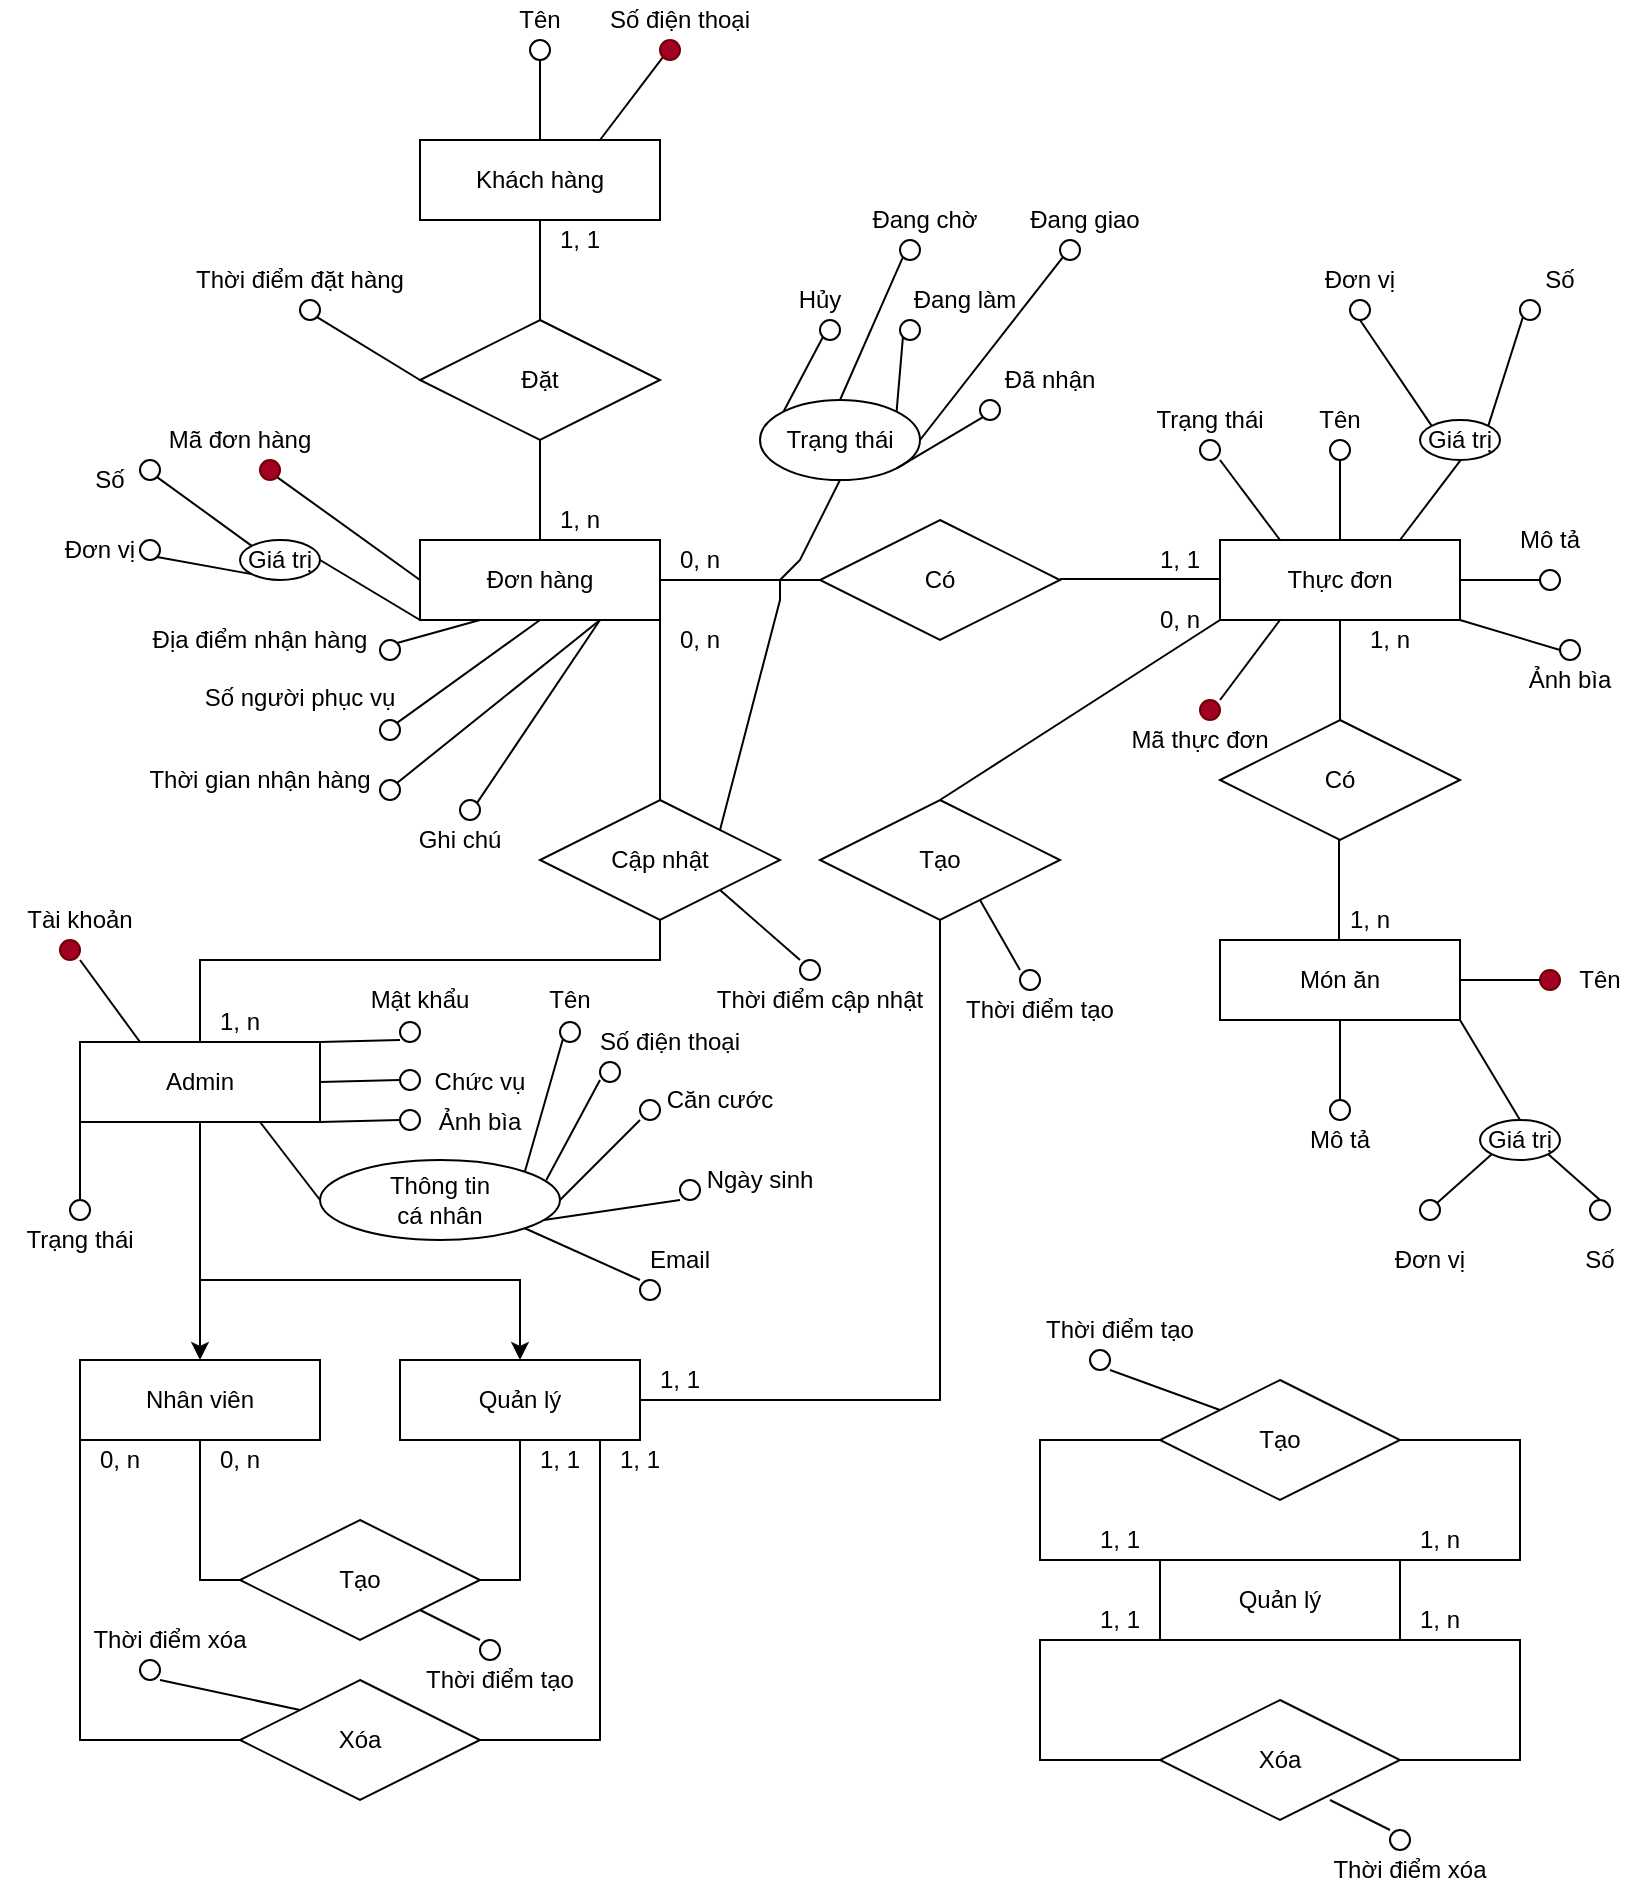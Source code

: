 <mxfile version="14.4.3" type="device"><diagram id="JTjVjz0iE8lgTS8PA6jD" name="Page-1"><mxGraphModel dx="1038" dy="607" grid="1" gridSize="10" guides="1" tooltips="1" connect="1" arrows="1" fold="1" page="1" pageScale="1" pageWidth="850" pageHeight="1100" math="0" shadow="0"><root><mxCell id="0"/><mxCell id="1" parent="0"/><mxCell id="mynKbGtJ4KIXi5VOKFlP-22" value="Khách hàng" style="whiteSpace=wrap;html=1;align=center;" parent="1" vertex="1"><mxGeometry x="210" y="110" width="120" height="40" as="geometry"/></mxCell><mxCell id="mynKbGtJ4KIXi5VOKFlP-23" value="Thực đơn" style="whiteSpace=wrap;html=1;align=center;" parent="1" vertex="1"><mxGeometry x="610" y="310" width="120" height="40" as="geometry"/></mxCell><mxCell id="mynKbGtJ4KIXi5VOKFlP-28" value="Đơn hàng" style="whiteSpace=wrap;html=1;align=center;" parent="1" vertex="1"><mxGeometry x="210" y="310" width="120" height="40" as="geometry"/></mxCell><mxCell id="mynKbGtJ4KIXi5VOKFlP-30" value="Đặt" style="shape=rhombus;perimeter=rhombusPerimeter;whiteSpace=wrap;html=1;align=center;" parent="1" vertex="1"><mxGeometry x="210" y="200" width="120" height="60" as="geometry"/></mxCell><mxCell id="mynKbGtJ4KIXi5VOKFlP-36" value="" style="endArrow=none;html=1;rounded=0;exitX=0.5;exitY=1;exitDx=0;exitDy=0;entryX=0.5;entryY=0;entryDx=0;entryDy=0;" parent="1" source="mynKbGtJ4KIXi5VOKFlP-22" target="mynKbGtJ4KIXi5VOKFlP-30" edge="1"><mxGeometry relative="1" as="geometry"><mxPoint x="520" y="280" as="sourcePoint"/><mxPoint x="680" y="280" as="targetPoint"/></mxGeometry></mxCell><mxCell id="mynKbGtJ4KIXi5VOKFlP-37" value="" style="endArrow=none;html=1;rounded=0;exitX=0.5;exitY=1;exitDx=0;exitDy=0;entryX=0.5;entryY=0;entryDx=0;entryDy=0;" parent="1" source="mynKbGtJ4KIXi5VOKFlP-30" target="mynKbGtJ4KIXi5VOKFlP-28" edge="1"><mxGeometry relative="1" as="geometry"><mxPoint x="280" y="160" as="sourcePoint"/><mxPoint x="280" y="210" as="targetPoint"/></mxGeometry></mxCell><mxCell id="mynKbGtJ4KIXi5VOKFlP-38" value="1, n" style="text;html=1;strokeColor=none;fillColor=none;align=center;verticalAlign=middle;whiteSpace=wrap;rounded=0;" parent="1" vertex="1"><mxGeometry x="270" y="290" width="40" height="20" as="geometry"/></mxCell><mxCell id="mynKbGtJ4KIXi5VOKFlP-39" value="1, 1" style="text;html=1;strokeColor=none;fillColor=none;align=center;verticalAlign=middle;whiteSpace=wrap;rounded=0;" parent="1" vertex="1"><mxGeometry x="270" y="150" width="40" height="20" as="geometry"/></mxCell><mxCell id="mynKbGtJ4KIXi5VOKFlP-40" value="Có" style="shape=rhombus;perimeter=rhombusPerimeter;whiteSpace=wrap;html=1;align=center;" parent="1" vertex="1"><mxGeometry x="410" y="300" width="120" height="60" as="geometry"/></mxCell><mxCell id="mynKbGtJ4KIXi5VOKFlP-41" value="" style="endArrow=none;html=1;rounded=0;exitX=1;exitY=0.5;exitDx=0;exitDy=0;" parent="1" source="mynKbGtJ4KIXi5VOKFlP-28" target="mynKbGtJ4KIXi5VOKFlP-40" edge="1"><mxGeometry relative="1" as="geometry"><mxPoint x="280" y="160" as="sourcePoint"/><mxPoint x="280" y="210" as="targetPoint"/></mxGeometry></mxCell><mxCell id="mynKbGtJ4KIXi5VOKFlP-42" value="" style="endArrow=none;html=1;rounded=0;exitX=1;exitY=0.5;exitDx=0;exitDy=0;entryX=0;entryY=0.5;entryDx=0;entryDy=0;" parent="1" edge="1"><mxGeometry relative="1" as="geometry"><mxPoint x="530" y="329.5" as="sourcePoint"/><mxPoint x="610" y="329.5" as="targetPoint"/></mxGeometry></mxCell><mxCell id="mynKbGtJ4KIXi5VOKFlP-43" value="0, n" style="text;html=1;strokeColor=none;fillColor=none;align=center;verticalAlign=middle;whiteSpace=wrap;rounded=0;" parent="1" vertex="1"><mxGeometry x="330" y="310" width="40" height="20" as="geometry"/></mxCell><mxCell id="mynKbGtJ4KIXi5VOKFlP-46" value="1, 1" style="text;html=1;strokeColor=none;fillColor=none;align=center;verticalAlign=middle;whiteSpace=wrap;rounded=0;" parent="1" vertex="1"><mxGeometry x="570" y="310" width="40" height="20" as="geometry"/></mxCell><mxCell id="mynKbGtJ4KIXi5VOKFlP-47" value="Quản lý" style="whiteSpace=wrap;html=1;align=center;" parent="1" vertex="1"><mxGeometry x="200" y="720" width="120" height="40" as="geometry"/></mxCell><mxCell id="mynKbGtJ4KIXi5VOKFlP-162" style="edgeStyle=orthogonalEdgeStyle;rounded=0;orthogonalLoop=1;jettySize=auto;html=1;" parent="1" source="mynKbGtJ4KIXi5VOKFlP-55" edge="1"><mxGeometry relative="1" as="geometry"><mxPoint x="260" y="720" as="targetPoint"/><Array as="points"><mxPoint x="100" y="680"/><mxPoint x="260" y="680"/><mxPoint x="260" y="720"/></Array></mxGeometry></mxCell><mxCell id="mynKbGtJ4KIXi5VOKFlP-164" style="edgeStyle=orthogonalEdgeStyle;rounded=0;orthogonalLoop=1;jettySize=auto;html=1;entryX=0.5;entryY=0;entryDx=0;entryDy=0;" parent="1" source="mynKbGtJ4KIXi5VOKFlP-55" target="mynKbGtJ4KIXi5VOKFlP-163" edge="1"><mxGeometry relative="1" as="geometry"/></mxCell><mxCell id="mynKbGtJ4KIXi5VOKFlP-55" value="Admin" style="whiteSpace=wrap;html=1;align=center;" parent="1" vertex="1"><mxGeometry x="40" y="561" width="120" height="40" as="geometry"/></mxCell><mxCell id="mynKbGtJ4KIXi5VOKFlP-65" value="" style="ellipse;whiteSpace=wrap;html=1;align=center;" parent="1" vertex="1"><mxGeometry x="265" y="60" width="10" height="10" as="geometry"/></mxCell><mxCell id="mynKbGtJ4KIXi5VOKFlP-66" value="" style="endArrow=none;html=1;rounded=0;exitX=0.5;exitY=0;exitDx=0;exitDy=0;entryX=0.5;entryY=1;entryDx=0;entryDy=0;" parent="1" source="mynKbGtJ4KIXi5VOKFlP-22" target="mynKbGtJ4KIXi5VOKFlP-65" edge="1"><mxGeometry relative="1" as="geometry"><mxPoint x="400" y="240" as="sourcePoint"/><mxPoint x="560" y="240" as="targetPoint"/></mxGeometry></mxCell><mxCell id="mynKbGtJ4KIXi5VOKFlP-70" value="" style="endArrow=none;html=1;rounded=0;exitX=0.75;exitY=0;exitDx=0;exitDy=0;entryX=0;entryY=1;entryDx=0;entryDy=0;" parent="1" source="mynKbGtJ4KIXi5VOKFlP-22" target="mynKbGtJ4KIXi5VOKFlP-79" edge="1"><mxGeometry relative="1" as="geometry"><mxPoint x="280" y="120" as="sourcePoint"/><mxPoint x="370" y="130" as="targetPoint"/></mxGeometry></mxCell><mxCell id="mynKbGtJ4KIXi5VOKFlP-72" value="" style="endArrow=none;html=1;rounded=0;entryX=0;entryY=0.5;entryDx=0;entryDy=0;exitX=1;exitY=1;exitDx=0;exitDy=0;" parent="1" source="mynKbGtJ4KIXi5VOKFlP-85" target="mynKbGtJ4KIXi5VOKFlP-28" edge="1"><mxGeometry relative="1" as="geometry"><mxPoint x="170" y="330" as="sourcePoint"/><mxPoint x="380" y="140" as="targetPoint"/></mxGeometry></mxCell><mxCell id="mynKbGtJ4KIXi5VOKFlP-78" value="Tên" style="text;html=1;strokeColor=none;fillColor=none;align=center;verticalAlign=middle;whiteSpace=wrap;rounded=0;" parent="1" vertex="1"><mxGeometry x="250" y="40" width="40" height="20" as="geometry"/></mxCell><mxCell id="mynKbGtJ4KIXi5VOKFlP-79" value="" style="ellipse;whiteSpace=wrap;html=1;align=center;fillColor=#a20025;strokeColor=#6F0000;fontColor=#ffffff;" parent="1" vertex="1"><mxGeometry x="330" y="60" width="10" height="10" as="geometry"/></mxCell><mxCell id="mynKbGtJ4KIXi5VOKFlP-81" value="Số điện thoại" style="text;html=1;strokeColor=none;fillColor=none;align=center;verticalAlign=middle;whiteSpace=wrap;rounded=0;" parent="1" vertex="1"><mxGeometry x="300" y="40" width="80" height="20" as="geometry"/></mxCell><mxCell id="mynKbGtJ4KIXi5VOKFlP-85" value="" style="ellipse;whiteSpace=wrap;html=1;align=center;fillColor=#a20025;strokeColor=#6F0000;fontColor=#ffffff;" parent="1" vertex="1"><mxGeometry x="130" y="270" width="10" height="10" as="geometry"/></mxCell><mxCell id="mynKbGtJ4KIXi5VOKFlP-86" value="Mã đơn hàng" style="text;html=1;strokeColor=none;fillColor=none;align=center;verticalAlign=middle;whiteSpace=wrap;rounded=0;" parent="1" vertex="1"><mxGeometry x="80" y="250" width="80" height="20" as="geometry"/></mxCell><mxCell id="mynKbGtJ4KIXi5VOKFlP-91" value="" style="ellipse;whiteSpace=wrap;html=1;align=center;" parent="1" vertex="1"><mxGeometry x="190" y="360" width="10" height="10" as="geometry"/></mxCell><mxCell id="mynKbGtJ4KIXi5VOKFlP-92" value="" style="endArrow=none;html=1;rounded=0;entryX=0.25;entryY=1;entryDx=0;entryDy=0;exitX=1;exitY=0;exitDx=0;exitDy=0;" parent="1" source="mynKbGtJ4KIXi5VOKFlP-91" target="mynKbGtJ4KIXi5VOKFlP-28" edge="1"><mxGeometry relative="1" as="geometry"><mxPoint x="149" y="340" as="sourcePoint"/><mxPoint x="220" y="360" as="targetPoint"/></mxGeometry></mxCell><mxCell id="mynKbGtJ4KIXi5VOKFlP-93" value="Địa điểm nhận hàng" style="text;html=1;strokeColor=none;fillColor=none;align=center;verticalAlign=middle;whiteSpace=wrap;rounded=0;" parent="1" vertex="1"><mxGeometry x="70" y="350" width="120" height="20" as="geometry"/></mxCell><mxCell id="mynKbGtJ4KIXi5VOKFlP-94" value="" style="ellipse;whiteSpace=wrap;html=1;align=center;" parent="1" vertex="1"><mxGeometry x="190" y="400" width="10" height="10" as="geometry"/></mxCell><mxCell id="mynKbGtJ4KIXi5VOKFlP-95" value="" style="endArrow=none;html=1;rounded=0;entryX=0.5;entryY=1;entryDx=0;entryDy=0;exitX=1;exitY=0;exitDx=0;exitDy=0;" parent="1" source="mynKbGtJ4KIXi5VOKFlP-94" target="mynKbGtJ4KIXi5VOKFlP-28" edge="1"><mxGeometry relative="1" as="geometry"><mxPoint x="270" y="390" as="sourcePoint"/><mxPoint x="250" y="360" as="targetPoint"/></mxGeometry></mxCell><mxCell id="mynKbGtJ4KIXi5VOKFlP-96" value="Số người phục vụ" style="text;html=1;strokeColor=none;fillColor=none;align=center;verticalAlign=middle;whiteSpace=wrap;rounded=0;" parent="1" vertex="1"><mxGeometry x="100" y="378.54" width="100" height="20" as="geometry"/></mxCell><mxCell id="mynKbGtJ4KIXi5VOKFlP-99" value="" style="ellipse;whiteSpace=wrap;html=1;align=center;" parent="1" vertex="1"><mxGeometry x="665" y="260" width="10" height="10" as="geometry"/></mxCell><mxCell id="mynKbGtJ4KIXi5VOKFlP-100" value="" style="endArrow=none;html=1;rounded=0;exitX=0.5;exitY=0;exitDx=0;exitDy=0;entryX=0.5;entryY=1;entryDx=0;entryDy=0;" parent="1" target="mynKbGtJ4KIXi5VOKFlP-99" edge="1"><mxGeometry relative="1" as="geometry"><mxPoint x="670" y="310" as="sourcePoint"/><mxPoint x="960" y="440" as="targetPoint"/></mxGeometry></mxCell><mxCell id="mynKbGtJ4KIXi5VOKFlP-101" value="Tên" style="text;html=1;strokeColor=none;fillColor=none;align=center;verticalAlign=middle;whiteSpace=wrap;rounded=0;" parent="1" vertex="1"><mxGeometry x="650" y="240" width="40" height="20" as="geometry"/></mxCell><mxCell id="mynKbGtJ4KIXi5VOKFlP-102" value="Có" style="shape=rhombus;perimeter=rhombusPerimeter;whiteSpace=wrap;html=1;align=center;" parent="1" vertex="1"><mxGeometry x="610" y="400" width="120" height="60" as="geometry"/></mxCell><mxCell id="mynKbGtJ4KIXi5VOKFlP-103" value="Món ăn" style="whiteSpace=wrap;html=1;align=center;" parent="1" vertex="1"><mxGeometry x="610" y="510" width="120" height="40" as="geometry"/></mxCell><mxCell id="mynKbGtJ4KIXi5VOKFlP-104" value="" style="endArrow=none;html=1;rounded=0;entryX=0.5;entryY=1;entryDx=0;entryDy=0;" parent="1" source="mynKbGtJ4KIXi5VOKFlP-102" target="mynKbGtJ4KIXi5VOKFlP-23" edge="1"><mxGeometry relative="1" as="geometry"><mxPoint x="540" y="339.5" as="sourcePoint"/><mxPoint x="620" y="339.5" as="targetPoint"/></mxGeometry></mxCell><mxCell id="mynKbGtJ4KIXi5VOKFlP-105" value="" style="endArrow=none;html=1;rounded=0;entryX=0.5;entryY=1;entryDx=0;entryDy=0;" parent="1" edge="1"><mxGeometry relative="1" as="geometry"><mxPoint x="669.5" y="510" as="sourcePoint"/><mxPoint x="669.5" y="460" as="targetPoint"/></mxGeometry></mxCell><mxCell id="mynKbGtJ4KIXi5VOKFlP-106" value="1, n" style="text;html=1;strokeColor=none;fillColor=none;align=center;verticalAlign=middle;whiteSpace=wrap;rounded=0;" parent="1" vertex="1"><mxGeometry x="675" y="350" width="40" height="20" as="geometry"/></mxCell><mxCell id="mynKbGtJ4KIXi5VOKFlP-107" value="1, n" style="text;html=1;strokeColor=none;fillColor=none;align=center;verticalAlign=middle;whiteSpace=wrap;rounded=0;" parent="1" vertex="1"><mxGeometry x="665" y="490" width="40" height="20" as="geometry"/></mxCell><mxCell id="mynKbGtJ4KIXi5VOKFlP-108" value="" style="ellipse;whiteSpace=wrap;html=1;align=center;fillColor=#a20025;strokeColor=#6F0000;fontColor=#ffffff;" parent="1" vertex="1"><mxGeometry x="770" y="525" width="10" height="10" as="geometry"/></mxCell><mxCell id="mynKbGtJ4KIXi5VOKFlP-109" value="" style="endArrow=none;html=1;rounded=0;entryX=1;entryY=0.5;entryDx=0;entryDy=0;" parent="1" target="mynKbGtJ4KIXi5VOKFlP-103" edge="1"><mxGeometry relative="1" as="geometry"><mxPoint x="770" y="530" as="sourcePoint"/><mxPoint x="960" y="745" as="targetPoint"/></mxGeometry></mxCell><mxCell id="mynKbGtJ4KIXi5VOKFlP-110" value="Tên" style="text;html=1;strokeColor=none;fillColor=none;align=center;verticalAlign=middle;whiteSpace=wrap;rounded=0;" parent="1" vertex="1"><mxGeometry x="780" y="520" width="40" height="20" as="geometry"/></mxCell><mxCell id="mynKbGtJ4KIXi5VOKFlP-112" value="" style="endArrow=none;html=1;rounded=0;entryX=0.75;entryY=0;entryDx=0;entryDy=0;exitX=0;exitY=1;exitDx=0;exitDy=0;" parent="1" target="mynKbGtJ4KIXi5VOKFlP-23" edge="1"><mxGeometry relative="1" as="geometry"><mxPoint x="731.464" y="268.536" as="sourcePoint"/><mxPoint x="680" y="360" as="targetPoint"/></mxGeometry></mxCell><mxCell id="mynKbGtJ4KIXi5VOKFlP-119" value="Thời gian nhận hàng" style="text;html=1;strokeColor=none;fillColor=none;align=center;verticalAlign=middle;whiteSpace=wrap;rounded=0;" parent="1" vertex="1"><mxGeometry x="70" y="420" width="120" height="20" as="geometry"/></mxCell><mxCell id="mynKbGtJ4KIXi5VOKFlP-120" value="" style="endArrow=none;html=1;rounded=0;entryX=0.75;entryY=1;entryDx=0;entryDy=0;exitX=1;exitY=0;exitDx=0;exitDy=0;" parent="1" source="mynKbGtJ4KIXi5VOKFlP-121" target="mynKbGtJ4KIXi5VOKFlP-28" edge="1"><mxGeometry relative="1" as="geometry"><mxPoint x="220" y="430" as="sourcePoint"/><mxPoint x="280" y="360" as="targetPoint"/></mxGeometry></mxCell><mxCell id="mynKbGtJ4KIXi5VOKFlP-121" value="" style="ellipse;whiteSpace=wrap;html=1;align=center;" parent="1" vertex="1"><mxGeometry x="190" y="430" width="10" height="10" as="geometry"/></mxCell><mxCell id="mynKbGtJ4KIXi5VOKFlP-126" value="" style="endArrow=none;html=1;rounded=0;entryX=0.5;entryY=1;entryDx=0;entryDy=0;" parent="1" target="mynKbGtJ4KIXi5VOKFlP-103" edge="1"><mxGeometry relative="1" as="geometry"><mxPoint x="670" y="590" as="sourcePoint"/><mxPoint x="740" y="560" as="targetPoint"/></mxGeometry></mxCell><mxCell id="mynKbGtJ4KIXi5VOKFlP-127" value="" style="ellipse;whiteSpace=wrap;html=1;align=center;" parent="1" vertex="1"><mxGeometry x="665" y="590" width="10" height="10" as="geometry"/></mxCell><mxCell id="mynKbGtJ4KIXi5VOKFlP-128" value="Mô tả" style="text;html=1;strokeColor=none;fillColor=none;align=center;verticalAlign=middle;whiteSpace=wrap;rounded=0;" parent="1" vertex="1"><mxGeometry x="640" y="600" width="60" height="20" as="geometry"/></mxCell><mxCell id="mynKbGtJ4KIXi5VOKFlP-129" value="" style="endArrow=none;html=1;rounded=0;entryX=1;entryY=0.5;entryDx=0;entryDy=0;exitX=0;exitY=0.5;exitDx=0;exitDy=0;" parent="1" source="mynKbGtJ4KIXi5VOKFlP-130" target="mynKbGtJ4KIXi5VOKFlP-23" edge="1"><mxGeometry relative="1" as="geometry"><mxPoint x="775" y="325" as="sourcePoint"/><mxPoint x="775" y="285" as="targetPoint"/></mxGeometry></mxCell><mxCell id="mynKbGtJ4KIXi5VOKFlP-130" value="" style="ellipse;whiteSpace=wrap;html=1;align=center;" parent="1" vertex="1"><mxGeometry x="770" y="325" width="10" height="10" as="geometry"/></mxCell><mxCell id="mynKbGtJ4KIXi5VOKFlP-131" value="Mô tả" style="text;html=1;strokeColor=none;fillColor=none;align=center;verticalAlign=middle;whiteSpace=wrap;rounded=0;" parent="1" vertex="1"><mxGeometry x="745" y="300" width="60" height="20" as="geometry"/></mxCell><mxCell id="mynKbGtJ4KIXi5VOKFlP-134" value="" style="endArrow=none;html=1;rounded=0;entryX=1;entryY=1;entryDx=0;entryDy=0;exitX=0;exitY=0.5;exitDx=0;exitDy=0;" parent="1" source="mynKbGtJ4KIXi5VOKFlP-135" target="mynKbGtJ4KIXi5VOKFlP-23" edge="1"><mxGeometry relative="1" as="geometry"><mxPoint x="785" y="360" as="sourcePoint"/><mxPoint x="740" y="365" as="targetPoint"/></mxGeometry></mxCell><mxCell id="mynKbGtJ4KIXi5VOKFlP-135" value="" style="ellipse;whiteSpace=wrap;html=1;align=center;" parent="1" vertex="1"><mxGeometry x="780" y="360" width="10" height="10" as="geometry"/></mxCell><mxCell id="mynKbGtJ4KIXi5VOKFlP-136" value="Ảnh bìa" style="text;html=1;strokeColor=none;fillColor=none;align=center;verticalAlign=middle;whiteSpace=wrap;rounded=0;" parent="1" vertex="1"><mxGeometry x="755" y="370" width="60" height="20" as="geometry"/></mxCell><mxCell id="mynKbGtJ4KIXi5VOKFlP-138" value="" style="endArrow=none;html=1;rounded=0;entryX=0.25;entryY=0;entryDx=0;entryDy=0;" parent="1" target="mynKbGtJ4KIXi5VOKFlP-23" edge="1"><mxGeometry relative="1" as="geometry"><mxPoint x="610" y="270" as="sourcePoint"/><mxPoint x="710" y="320" as="targetPoint"/></mxGeometry></mxCell><mxCell id="mynKbGtJ4KIXi5VOKFlP-139" value="" style="ellipse;whiteSpace=wrap;html=1;align=center;" parent="1" vertex="1"><mxGeometry x="600" y="260" width="10" height="10" as="geometry"/></mxCell><mxCell id="mynKbGtJ4KIXi5VOKFlP-140" value="Trạng thái" style="text;html=1;strokeColor=none;fillColor=none;align=center;verticalAlign=middle;whiteSpace=wrap;rounded=0;" parent="1" vertex="1"><mxGeometry x="570" y="240" width="70" height="20" as="geometry"/></mxCell><mxCell id="mynKbGtJ4KIXi5VOKFlP-141" value="" style="endArrow=none;html=1;rounded=0;entryX=0.25;entryY=1;entryDx=0;entryDy=0;" parent="1" target="mynKbGtJ4KIXi5VOKFlP-23" edge="1"><mxGeometry relative="1" as="geometry"><mxPoint x="610" y="390" as="sourcePoint"/><mxPoint x="650" y="320" as="targetPoint"/></mxGeometry></mxCell><mxCell id="mynKbGtJ4KIXi5VOKFlP-142" value="" style="ellipse;whiteSpace=wrap;html=1;align=center;fillColor=#a20025;strokeColor=#6F0000;fontColor=#ffffff;" parent="1" vertex="1"><mxGeometry x="600" y="390" width="10" height="10" as="geometry"/></mxCell><mxCell id="mynKbGtJ4KIXi5VOKFlP-143" value="Mã thực đơn" style="text;html=1;strokeColor=none;fillColor=none;align=center;verticalAlign=middle;whiteSpace=wrap;rounded=0;" parent="1" vertex="1"><mxGeometry x="560" y="400" width="80" height="20" as="geometry"/></mxCell><mxCell id="mynKbGtJ4KIXi5VOKFlP-144" value="Tạo" style="shape=rhombus;perimeter=rhombusPerimeter;whiteSpace=wrap;html=1;align=center;" parent="1" vertex="1"><mxGeometry x="410" y="440" width="120" height="60" as="geometry"/></mxCell><mxCell id="mynKbGtJ4KIXi5VOKFlP-145" value="" style="endArrow=none;html=1;rounded=0;entryX=0;entryY=1;entryDx=0;entryDy=0;exitX=0.5;exitY=0;exitDx=0;exitDy=0;" parent="1" source="mynKbGtJ4KIXi5VOKFlP-144" target="mynKbGtJ4KIXi5VOKFlP-23" edge="1"><mxGeometry relative="1" as="geometry"><mxPoint x="620" y="400" as="sourcePoint"/><mxPoint x="650" y="360" as="targetPoint"/></mxGeometry></mxCell><mxCell id="mynKbGtJ4KIXi5VOKFlP-147" value="1, 1" style="text;html=1;strokeColor=none;fillColor=none;align=center;verticalAlign=middle;whiteSpace=wrap;rounded=0;" parent="1" vertex="1"><mxGeometry x="320" y="720" width="40" height="20" as="geometry"/></mxCell><mxCell id="mynKbGtJ4KIXi5VOKFlP-148" value="0, n" style="text;html=1;strokeColor=none;fillColor=none;align=center;verticalAlign=middle;whiteSpace=wrap;rounded=0;" parent="1" vertex="1"><mxGeometry x="570" y="340" width="40" height="20" as="geometry"/></mxCell><mxCell id="mynKbGtJ4KIXi5VOKFlP-153" value="Trạng thái" style="ellipse;whiteSpace=wrap;html=1;align=center;" parent="1" vertex="1"><mxGeometry x="380" y="240" width="80" height="40" as="geometry"/></mxCell><mxCell id="mynKbGtJ4KIXi5VOKFlP-155" value="Cập nhật" style="shape=rhombus;perimeter=rhombusPerimeter;whiteSpace=wrap;html=1;align=center;" parent="1" vertex="1"><mxGeometry x="270" y="440" width="120" height="60" as="geometry"/></mxCell><mxCell id="mynKbGtJ4KIXi5VOKFlP-156" value="" style="endArrow=none;html=1;rounded=0;exitX=1;exitY=1;exitDx=0;exitDy=0;entryX=0.5;entryY=0;entryDx=0;entryDy=0;" parent="1" source="mynKbGtJ4KIXi5VOKFlP-28" target="mynKbGtJ4KIXi5VOKFlP-155" edge="1"><mxGeometry relative="1" as="geometry"><mxPoint x="340" y="340" as="sourcePoint"/><mxPoint x="420" y="340" as="targetPoint"/></mxGeometry></mxCell><mxCell id="mynKbGtJ4KIXi5VOKFlP-157" value="" style="endArrow=none;html=1;rounded=0;exitX=0.5;exitY=0;exitDx=0;exitDy=0;entryX=0.5;entryY=1;entryDx=0;entryDy=0;" parent="1" source="mynKbGtJ4KIXi5VOKFlP-55" target="mynKbGtJ4KIXi5VOKFlP-155" edge="1"><mxGeometry relative="1" as="geometry"><mxPoint x="340" y="360" as="sourcePoint"/><mxPoint x="240" y="530" as="targetPoint"/><Array as="points"><mxPoint x="100" y="520"/><mxPoint x="330" y="520"/></Array></mxGeometry></mxCell><mxCell id="mynKbGtJ4KIXi5VOKFlP-158" value="0, n" style="text;html=1;strokeColor=none;fillColor=none;align=center;verticalAlign=middle;whiteSpace=wrap;rounded=0;" parent="1" vertex="1"><mxGeometry x="330" y="350" width="40" height="20" as="geometry"/></mxCell><mxCell id="mynKbGtJ4KIXi5VOKFlP-159" value="1, n" style="text;html=1;strokeColor=none;fillColor=none;align=center;verticalAlign=middle;whiteSpace=wrap;rounded=0;" parent="1" vertex="1"><mxGeometry x="100" y="541" width="40" height="20" as="geometry"/></mxCell><mxCell id="mynKbGtJ4KIXi5VOKFlP-161" value="" style="endArrow=none;html=1;rounded=0;exitX=0.5;exitY=1;exitDx=0;exitDy=0;entryX=1;entryY=0.5;entryDx=0;entryDy=0;" parent="1" source="mynKbGtJ4KIXi5VOKFlP-144" target="mynKbGtJ4KIXi5VOKFlP-47" edge="1"><mxGeometry relative="1" as="geometry"><mxPoint x="350" y="570" as="sourcePoint"/><mxPoint x="510" y="570" as="targetPoint"/><Array as="points"><mxPoint x="470" y="740"/><mxPoint x="360" y="740"/></Array></mxGeometry></mxCell><mxCell id="mynKbGtJ4KIXi5VOKFlP-163" value="Nhân viên" style="whiteSpace=wrap;html=1;align=center;" parent="1" vertex="1"><mxGeometry x="40" y="720" width="120" height="40" as="geometry"/></mxCell><mxCell id="OVE0_7IFzCgRD4nx3ZbB-1" value="" style="endArrow=none;html=1;rounded=0;exitX=0.25;exitY=0;exitDx=0;exitDy=0;" parent="1" source="mynKbGtJ4KIXi5VOKFlP-55" edge="1"><mxGeometry relative="1" as="geometry"><mxPoint x="340" y="510" as="sourcePoint"/><mxPoint x="40" y="520" as="targetPoint"/></mxGeometry></mxCell><mxCell id="OVE0_7IFzCgRD4nx3ZbB-2" value="" style="ellipse;whiteSpace=wrap;html=1;align=center;fillColor=#a20025;strokeColor=#6F0000;fontColor=#ffffff;" parent="1" vertex="1"><mxGeometry x="30" y="510" width="10" height="10" as="geometry"/></mxCell><mxCell id="OVE0_7IFzCgRD4nx3ZbB-3" value="Tài khoản" style="text;html=1;strokeColor=none;fillColor=none;align=center;verticalAlign=middle;whiteSpace=wrap;rounded=0;" parent="1" vertex="1"><mxGeometry y="490" width="80" height="20" as="geometry"/></mxCell><mxCell id="OVE0_7IFzCgRD4nx3ZbB-4" value="Mật khẩu" style="text;html=1;strokeColor=none;fillColor=none;align=center;verticalAlign=middle;whiteSpace=wrap;rounded=0;" parent="1" vertex="1"><mxGeometry x="180" y="530" width="60" height="20" as="geometry"/></mxCell><mxCell id="OVE0_7IFzCgRD4nx3ZbB-5" value="" style="endArrow=none;html=1;rounded=0;exitX=1;exitY=0;exitDx=0;exitDy=0;" parent="1" source="mynKbGtJ4KIXi5VOKFlP-55" edge="1"><mxGeometry relative="1" as="geometry"><mxPoint x="340" y="600" as="sourcePoint"/><mxPoint x="200" y="560" as="targetPoint"/></mxGeometry></mxCell><mxCell id="OVE0_7IFzCgRD4nx3ZbB-6" value="" style="ellipse;whiteSpace=wrap;html=1;align=center;" parent="1" vertex="1"><mxGeometry x="200" y="551" width="10" height="10" as="geometry"/></mxCell><mxCell id="OVE0_7IFzCgRD4nx3ZbB-10" value="" style="ellipse;whiteSpace=wrap;html=1;align=center;" parent="1" vertex="1"><mxGeometry x="200" y="575" width="10" height="10" as="geometry"/></mxCell><mxCell id="OVE0_7IFzCgRD4nx3ZbB-11" value="" style="endArrow=none;html=1;rounded=0;exitX=1;exitY=0.5;exitDx=0;exitDy=0;entryX=0;entryY=0.5;entryDx=0;entryDy=0;" parent="1" source="mynKbGtJ4KIXi5VOKFlP-55" target="OVE0_7IFzCgRD4nx3ZbB-10" edge="1"><mxGeometry relative="1" as="geometry"><mxPoint x="170" y="571" as="sourcePoint"/><mxPoint x="190" y="581" as="targetPoint"/></mxGeometry></mxCell><mxCell id="OVE0_7IFzCgRD4nx3ZbB-12" value="Chức vụ" style="text;html=1;strokeColor=none;fillColor=none;align=center;verticalAlign=middle;whiteSpace=wrap;rounded=0;" parent="1" vertex="1"><mxGeometry x="210" y="571" width="60" height="20" as="geometry"/></mxCell><mxCell id="OVE0_7IFzCgRD4nx3ZbB-13" value="" style="ellipse;whiteSpace=wrap;html=1;align=center;" parent="1" vertex="1"><mxGeometry x="200" y="595" width="10" height="10" as="geometry"/></mxCell><mxCell id="OVE0_7IFzCgRD4nx3ZbB-14" value="" style="endArrow=none;html=1;rounded=0;exitX=1;exitY=0.5;exitDx=0;exitDy=0;entryX=0;entryY=0.5;entryDx=0;entryDy=0;" parent="1" target="OVE0_7IFzCgRD4nx3ZbB-13" edge="1"><mxGeometry relative="1" as="geometry"><mxPoint x="160" y="601" as="sourcePoint"/><mxPoint x="190" y="601" as="targetPoint"/></mxGeometry></mxCell><mxCell id="OVE0_7IFzCgRD4nx3ZbB-15" value="Ảnh bìa" style="text;html=1;strokeColor=none;fillColor=none;align=center;verticalAlign=middle;whiteSpace=wrap;rounded=0;" parent="1" vertex="1"><mxGeometry x="210" y="591" width="60" height="20" as="geometry"/></mxCell><mxCell id="OVE0_7IFzCgRD4nx3ZbB-17" value="" style="endArrow=none;html=1;rounded=0;entryX=0.75;entryY=1;entryDx=0;entryDy=0;" parent="1" target="mynKbGtJ4KIXi5VOKFlP-55" edge="1"><mxGeometry relative="1" as="geometry"><mxPoint x="160" y="640" as="sourcePoint"/><mxPoint x="310" y="360" as="targetPoint"/></mxGeometry></mxCell><mxCell id="OVE0_7IFzCgRD4nx3ZbB-18" value="Thông tin&lt;br&gt;cá nhân" style="ellipse;whiteSpace=wrap;html=1;align=center;" parent="1" vertex="1"><mxGeometry x="160" y="620" width="120" height="40" as="geometry"/></mxCell><mxCell id="OVE0_7IFzCgRD4nx3ZbB-19" value="Tạo" style="shape=rhombus;perimeter=rhombusPerimeter;whiteSpace=wrap;html=1;align=center;" parent="1" vertex="1"><mxGeometry x="120" y="800" width="120" height="60" as="geometry"/></mxCell><mxCell id="OVE0_7IFzCgRD4nx3ZbB-20" value="" style="endArrow=none;html=1;rounded=0;exitX=0.5;exitY=1;exitDx=0;exitDy=0;entryX=1;entryY=0.5;entryDx=0;entryDy=0;" parent="1" source="mynKbGtJ4KIXi5VOKFlP-47" target="OVE0_7IFzCgRD4nx3ZbB-19" edge="1"><mxGeometry relative="1" as="geometry"><mxPoint x="340" y="690" as="sourcePoint"/><mxPoint x="500" y="690" as="targetPoint"/><Array as="points"><mxPoint x="260" y="830"/></Array></mxGeometry></mxCell><mxCell id="OVE0_7IFzCgRD4nx3ZbB-21" value="" style="endArrow=none;html=1;rounded=0;exitX=0.5;exitY=1;exitDx=0;exitDy=0;entryX=0;entryY=0.5;entryDx=0;entryDy=0;" parent="1" source="mynKbGtJ4KIXi5VOKFlP-163" target="OVE0_7IFzCgRD4nx3ZbB-19" edge="1"><mxGeometry relative="1" as="geometry"><mxPoint x="270" y="770" as="sourcePoint"/><mxPoint x="250" y="840" as="targetPoint"/><Array as="points"><mxPoint x="100" y="830"/></Array></mxGeometry></mxCell><mxCell id="OVE0_7IFzCgRD4nx3ZbB-23" value="1, 1" style="text;html=1;strokeColor=none;fillColor=none;align=center;verticalAlign=middle;whiteSpace=wrap;rounded=0;" parent="1" vertex="1"><mxGeometry x="260" y="760" width="40" height="20" as="geometry"/></mxCell><mxCell id="OVE0_7IFzCgRD4nx3ZbB-24" value="0, n" style="text;html=1;strokeColor=none;fillColor=none;align=center;verticalAlign=middle;whiteSpace=wrap;rounded=0;" parent="1" vertex="1"><mxGeometry x="100" y="760" width="40" height="20" as="geometry"/></mxCell><mxCell id="OVE0_7IFzCgRD4nx3ZbB-25" value="Xóa" style="shape=rhombus;perimeter=rhombusPerimeter;whiteSpace=wrap;html=1;align=center;" parent="1" vertex="1"><mxGeometry x="120" y="880" width="120" height="60" as="geometry"/></mxCell><mxCell id="OVE0_7IFzCgRD4nx3ZbB-26" value="" style="endArrow=none;html=1;rounded=0;exitX=1;exitY=0;exitDx=0;exitDy=0;entryX=1;entryY=0.5;entryDx=0;entryDy=0;" parent="1" source="OVE0_7IFzCgRD4nx3ZbB-23" target="OVE0_7IFzCgRD4nx3ZbB-25" edge="1"><mxGeometry relative="1" as="geometry"><mxPoint x="270" y="770" as="sourcePoint"/><mxPoint x="250" y="840" as="targetPoint"/><Array as="points"><mxPoint x="300" y="910"/></Array></mxGeometry></mxCell><mxCell id="OVE0_7IFzCgRD4nx3ZbB-27" value="" style="endArrow=none;html=1;rounded=0;exitX=0;exitY=1;exitDx=0;exitDy=0;entryX=0;entryY=0.5;entryDx=0;entryDy=0;" parent="1" source="mynKbGtJ4KIXi5VOKFlP-163" target="OVE0_7IFzCgRD4nx3ZbB-25" edge="1"><mxGeometry relative="1" as="geometry"><mxPoint x="330" y="770" as="sourcePoint"/><mxPoint x="250" y="920" as="targetPoint"/><Array as="points"><mxPoint x="40" y="910"/></Array></mxGeometry></mxCell><mxCell id="OVE0_7IFzCgRD4nx3ZbB-28" value="1, 1" style="text;html=1;strokeColor=none;fillColor=none;align=center;verticalAlign=middle;whiteSpace=wrap;rounded=0;" parent="1" vertex="1"><mxGeometry x="300" y="760" width="40" height="20" as="geometry"/></mxCell><mxCell id="OVE0_7IFzCgRD4nx3ZbB-29" value="0, n" style="text;html=1;strokeColor=none;fillColor=none;align=center;verticalAlign=middle;whiteSpace=wrap;rounded=0;" parent="1" vertex="1"><mxGeometry x="40" y="760" width="40" height="20" as="geometry"/></mxCell><mxCell id="gTpWeuAYtHRKiwle0Ven-1" value="" style="endArrow=none;html=1;rounded=0;exitX=1;exitY=0;exitDx=0;exitDy=0;entryX=0;entryY=1;entryDx=0;entryDy=0;" parent="1" source="OVE0_7IFzCgRD4nx3ZbB-18" target="gTpWeuAYtHRKiwle0Ven-3" edge="1"><mxGeometry relative="1" as="geometry"><mxPoint x="340" y="510" as="sourcePoint"/><mxPoint x="280" y="560" as="targetPoint"/></mxGeometry></mxCell><mxCell id="gTpWeuAYtHRKiwle0Ven-2" value="" style="endArrow=none;html=1;rounded=0;exitX=0.943;exitY=0.25;exitDx=0;exitDy=0;exitPerimeter=0;" parent="1" source="OVE0_7IFzCgRD4nx3ZbB-18" edge="1"><mxGeometry relative="1" as="geometry"><mxPoint x="272.426" y="635.858" as="sourcePoint"/><mxPoint x="300" y="580" as="targetPoint"/></mxGeometry></mxCell><mxCell id="gTpWeuAYtHRKiwle0Ven-3" value="" style="ellipse;whiteSpace=wrap;html=1;align=center;" parent="1" vertex="1"><mxGeometry x="280" y="551" width="10" height="10" as="geometry"/></mxCell><mxCell id="gTpWeuAYtHRKiwle0Ven-4" value="Tên" style="text;html=1;strokeColor=none;fillColor=none;align=center;verticalAlign=middle;whiteSpace=wrap;rounded=0;" parent="1" vertex="1"><mxGeometry x="265" y="530" width="40" height="20" as="geometry"/></mxCell><mxCell id="gTpWeuAYtHRKiwle0Ven-5" value="" style="ellipse;whiteSpace=wrap;html=1;align=center;" parent="1" vertex="1"><mxGeometry x="300" y="571" width="10" height="10" as="geometry"/></mxCell><mxCell id="gTpWeuAYtHRKiwle0Ven-6" value="Số điện thoại" style="text;html=1;strokeColor=none;fillColor=none;align=center;verticalAlign=middle;whiteSpace=wrap;rounded=0;" parent="1" vertex="1"><mxGeometry x="295" y="551" width="80" height="20" as="geometry"/></mxCell><mxCell id="gTpWeuAYtHRKiwle0Ven-8" value="" style="endArrow=none;html=1;rounded=0;exitX=1;exitY=1;exitDx=0;exitDy=0;" parent="1" source="OVE0_7IFzCgRD4nx3ZbB-18" edge="1"><mxGeometry relative="1" as="geometry"><mxPoint x="290" y="650" as="sourcePoint"/><mxPoint x="320" y="680" as="targetPoint"/></mxGeometry></mxCell><mxCell id="gTpWeuAYtHRKiwle0Ven-9" value="" style="ellipse;whiteSpace=wrap;html=1;align=center;" parent="1" vertex="1"><mxGeometry x="320" y="680" width="10" height="10" as="geometry"/></mxCell><mxCell id="gTpWeuAYtHRKiwle0Ven-10" value="Email" style="text;html=1;strokeColor=none;fillColor=none;align=center;verticalAlign=middle;whiteSpace=wrap;rounded=0;" parent="1" vertex="1"><mxGeometry x="320" y="660" width="40" height="20" as="geometry"/></mxCell><mxCell id="gTpWeuAYtHRKiwle0Ven-11" value="" style="endArrow=none;html=1;rounded=0;" parent="1" edge="1"><mxGeometry relative="1" as="geometry"><mxPoint x="280" y="640" as="sourcePoint"/><mxPoint x="320" y="600" as="targetPoint"/></mxGeometry></mxCell><mxCell id="gTpWeuAYtHRKiwle0Ven-12" value="" style="ellipse;whiteSpace=wrap;html=1;align=center;" parent="1" vertex="1"><mxGeometry x="320" y="590" width="10" height="10" as="geometry"/></mxCell><mxCell id="gTpWeuAYtHRKiwle0Ven-13" value="Căn cước" style="text;html=1;strokeColor=none;fillColor=none;align=center;verticalAlign=middle;whiteSpace=wrap;rounded=0;" parent="1" vertex="1"><mxGeometry x="330" y="580" width="60" height="20" as="geometry"/></mxCell><mxCell id="gTpWeuAYtHRKiwle0Ven-14" value="" style="endArrow=none;html=1;rounded=0;" parent="1" edge="1"><mxGeometry relative="1" as="geometry"><mxPoint x="272" y="650" as="sourcePoint"/><mxPoint x="340" y="640" as="targetPoint"/></mxGeometry></mxCell><mxCell id="gTpWeuAYtHRKiwle0Ven-15" value="" style="ellipse;whiteSpace=wrap;html=1;align=center;" parent="1" vertex="1"><mxGeometry x="340" y="630" width="10" height="10" as="geometry"/></mxCell><mxCell id="gTpWeuAYtHRKiwle0Ven-16" value="Ngày sinh" style="text;html=1;strokeColor=none;fillColor=none;align=center;verticalAlign=middle;whiteSpace=wrap;rounded=0;" parent="1" vertex="1"><mxGeometry x="350" y="620" width="60" height="20" as="geometry"/></mxCell><mxCell id="pIVMGe-hzWqwoF6GcyRs-5" value="" style="endArrow=none;html=1;rounded=0;exitX=0;exitY=1;exitDx=0;exitDy=0;" parent="1" source="mynKbGtJ4KIXi5VOKFlP-55" edge="1"><mxGeometry relative="1" as="geometry"><mxPoint x="170" y="571" as="sourcePoint"/><mxPoint x="40" y="640" as="targetPoint"/></mxGeometry></mxCell><mxCell id="pIVMGe-hzWqwoF6GcyRs-6" value="" style="ellipse;whiteSpace=wrap;html=1;align=center;" parent="1" vertex="1"><mxGeometry x="35" y="640" width="10" height="10" as="geometry"/></mxCell><mxCell id="pIVMGe-hzWqwoF6GcyRs-7" value="Trạng thái" style="text;html=1;strokeColor=none;fillColor=none;align=center;verticalAlign=middle;whiteSpace=wrap;rounded=0;" parent="1" vertex="1"><mxGeometry y="650" width="80" height="20" as="geometry"/></mxCell><mxCell id="AmURLuEGGGYfDTz9RxBe-1" value="" style="ellipse;whiteSpace=wrap;html=1;align=center;" parent="1" vertex="1"><mxGeometry x="150" y="190" width="10" height="10" as="geometry"/></mxCell><mxCell id="AmURLuEGGGYfDTz9RxBe-2" value="" style="endArrow=none;html=1;rounded=0;exitX=0;exitY=0.5;exitDx=0;exitDy=0;entryX=1;entryY=1;entryDx=0;entryDy=0;" parent="1" source="mynKbGtJ4KIXi5VOKFlP-30" target="AmURLuEGGGYfDTz9RxBe-1" edge="1"><mxGeometry relative="1" as="geometry"><mxPoint x="280" y="120" as="sourcePoint"/><mxPoint x="280" y="80" as="targetPoint"/></mxGeometry></mxCell><mxCell id="AmURLuEGGGYfDTz9RxBe-3" value="Thời điểm đặt hàng" style="text;html=1;strokeColor=none;fillColor=none;align=center;verticalAlign=middle;whiteSpace=wrap;rounded=0;" parent="1" vertex="1"><mxGeometry x="90" y="170" width="120" height="20" as="geometry"/></mxCell><mxCell id="AmURLuEGGGYfDTz9RxBe-4" value="Thời điểm tạo" style="text;html=1;strokeColor=none;fillColor=none;align=center;verticalAlign=middle;whiteSpace=wrap;rounded=0;" parent="1" vertex="1"><mxGeometry x="480" y="535" width="80" height="20" as="geometry"/></mxCell><mxCell id="AmURLuEGGGYfDTz9RxBe-5" value="" style="endArrow=none;html=1;rounded=0;entryX=1;entryY=1;entryDx=0;entryDy=0;" parent="1" edge="1"><mxGeometry relative="1" as="geometry"><mxPoint x="510" y="525" as="sourcePoint"/><mxPoint x="490" y="490" as="targetPoint"/></mxGeometry></mxCell><mxCell id="AmURLuEGGGYfDTz9RxBe-6" value="" style="ellipse;whiteSpace=wrap;html=1;align=center;" parent="1" vertex="1"><mxGeometry x="510" y="525" width="10" height="10" as="geometry"/></mxCell><mxCell id="AmURLuEGGGYfDTz9RxBe-7" value="" style="endArrow=none;html=1;rounded=0;entryX=1;entryY=1;entryDx=0;entryDy=0;" parent="1" edge="1" target="mynKbGtJ4KIXi5VOKFlP-155"><mxGeometry relative="1" as="geometry"><mxPoint x="400" y="520" as="sourcePoint"/><mxPoint x="355" y="450" as="targetPoint"/></mxGeometry></mxCell><mxCell id="AmURLuEGGGYfDTz9RxBe-8" value="Thời điểm cập nhật" style="text;html=1;strokeColor=none;fillColor=none;align=center;verticalAlign=middle;whiteSpace=wrap;rounded=0;" parent="1" vertex="1"><mxGeometry x="350" y="530" width="120" height="20" as="geometry"/></mxCell><mxCell id="AmURLuEGGGYfDTz9RxBe-9" value="" style="ellipse;whiteSpace=wrap;html=1;align=center;" parent="1" vertex="1"><mxGeometry x="400" y="520" width="10" height="10" as="geometry"/></mxCell><mxCell id="AmURLuEGGGYfDTz9RxBe-12" value="Thời điểm tạo" style="text;html=1;strokeColor=none;fillColor=none;align=center;verticalAlign=middle;whiteSpace=wrap;rounded=0;" parent="1" vertex="1"><mxGeometry x="210" y="870" width="80" height="20" as="geometry"/></mxCell><mxCell id="AmURLuEGGGYfDTz9RxBe-13" value="" style="endArrow=none;html=1;rounded=0;entryX=1;entryY=1;entryDx=0;entryDy=0;" parent="1" target="OVE0_7IFzCgRD4nx3ZbB-19" edge="1"><mxGeometry relative="1" as="geometry"><mxPoint x="240" y="860" as="sourcePoint"/><mxPoint x="200" y="850" as="targetPoint"/></mxGeometry></mxCell><mxCell id="AmURLuEGGGYfDTz9RxBe-14" value="" style="ellipse;whiteSpace=wrap;html=1;align=center;" parent="1" vertex="1"><mxGeometry x="240" y="860" width="10" height="10" as="geometry"/></mxCell><mxCell id="AmURLuEGGGYfDTz9RxBe-17" value="" style="endArrow=none;html=1;rounded=0;exitX=0;exitY=0;exitDx=0;exitDy=0;" parent="1" source="OVE0_7IFzCgRD4nx3ZbB-25" edge="1"><mxGeometry relative="1" as="geometry"><mxPoint x="350" y="810" as="sourcePoint"/><mxPoint x="80" y="880" as="targetPoint"/></mxGeometry></mxCell><mxCell id="AmURLuEGGGYfDTz9RxBe-18" value="" style="ellipse;whiteSpace=wrap;html=1;align=center;" parent="1" vertex="1"><mxGeometry x="70" y="870" width="10" height="10" as="geometry"/></mxCell><mxCell id="AmURLuEGGGYfDTz9RxBe-19" value="Thời điểm xóa" style="text;html=1;strokeColor=none;fillColor=none;align=center;verticalAlign=middle;whiteSpace=wrap;rounded=0;" parent="1" vertex="1"><mxGeometry x="45" y="850" width="80" height="20" as="geometry"/></mxCell><mxCell id="AmURLuEGGGYfDTz9RxBe-20" value="" style="endArrow=none;html=1;rounded=0;exitX=0;exitY=0;exitDx=0;exitDy=0;entryX=0;entryY=1;entryDx=0;entryDy=0;" parent="1" source="mynKbGtJ4KIXi5VOKFlP-153" target="AmURLuEGGGYfDTz9RxBe-24" edge="1"><mxGeometry relative="1" as="geometry"><mxPoint x="400" y="420" as="sourcePoint"/><mxPoint x="392" y="190" as="targetPoint"/></mxGeometry></mxCell><mxCell id="AmURLuEGGGYfDTz9RxBe-21" value="" style="endArrow=none;html=1;rounded=0;exitX=0.5;exitY=0;exitDx=0;exitDy=0;entryX=0;entryY=1;entryDx=0;entryDy=0;" parent="1" source="mynKbGtJ4KIXi5VOKFlP-153" target="AmURLuEGGGYfDTz9RxBe-25" edge="1"><mxGeometry relative="1" as="geometry"><mxPoint x="401.716" y="255.858" as="sourcePoint"/><mxPoint x="440" y="200" as="targetPoint"/></mxGeometry></mxCell><mxCell id="AmURLuEGGGYfDTz9RxBe-22" value="" style="endArrow=none;html=1;rounded=0;exitX=1;exitY=0;exitDx=0;exitDy=0;entryX=0;entryY=1;entryDx=0;entryDy=0;" parent="1" source="mynKbGtJ4KIXi5VOKFlP-153" target="AmURLuEGGGYfDTz9RxBe-26" edge="1"><mxGeometry relative="1" as="geometry"><mxPoint x="430" y="250" as="sourcePoint"/><mxPoint x="490" y="170" as="targetPoint"/></mxGeometry></mxCell><mxCell id="AmURLuEGGGYfDTz9RxBe-23" value="" style="endArrow=none;html=1;rounded=0;exitX=1;exitY=0.5;exitDx=0;exitDy=0;entryX=0;entryY=1;entryDx=0;entryDy=0;" parent="1" source="mynKbGtJ4KIXi5VOKFlP-153" target="AmURLuEGGGYfDTz9RxBe-28" edge="1"><mxGeometry relative="1" as="geometry"><mxPoint x="480" y="280" as="sourcePoint"/><mxPoint x="500" y="210" as="targetPoint"/></mxGeometry></mxCell><mxCell id="AmURLuEGGGYfDTz9RxBe-24" value="" style="ellipse;whiteSpace=wrap;html=1;align=center;" parent="1" vertex="1"><mxGeometry x="410" y="200" width="10" height="10" as="geometry"/></mxCell><mxCell id="AmURLuEGGGYfDTz9RxBe-25" value="" style="ellipse;whiteSpace=wrap;html=1;align=center;" parent="1" vertex="1"><mxGeometry x="450" y="160" width="10" height="10" as="geometry"/></mxCell><mxCell id="AmURLuEGGGYfDTz9RxBe-26" value="" style="ellipse;whiteSpace=wrap;html=1;align=center;" parent="1" vertex="1"><mxGeometry x="450" y="200" width="10" height="10" as="geometry"/></mxCell><mxCell id="AmURLuEGGGYfDTz9RxBe-28" value="" style="ellipse;whiteSpace=wrap;html=1;align=center;" parent="1" vertex="1"><mxGeometry x="530" y="160" width="10" height="10" as="geometry"/></mxCell><mxCell id="AmURLuEGGGYfDTz9RxBe-29" value="Hủy" style="text;html=1;strokeColor=none;fillColor=none;align=center;verticalAlign=middle;whiteSpace=wrap;rounded=0;" parent="1" vertex="1"><mxGeometry x="390" y="180" width="40" height="20" as="geometry"/></mxCell><mxCell id="AmURLuEGGGYfDTz9RxBe-30" value="Đang chờ" style="text;html=1;strokeColor=none;fillColor=none;align=center;verticalAlign=middle;whiteSpace=wrap;rounded=0;" parent="1" vertex="1"><mxGeometry x="435" y="140" width="55" height="20" as="geometry"/></mxCell><mxCell id="AmURLuEGGGYfDTz9RxBe-31" value="Đang giao" style="text;html=1;strokeColor=none;fillColor=none;align=center;verticalAlign=middle;whiteSpace=wrap;rounded=0;" parent="1" vertex="1"><mxGeometry x="510" y="140" width="65" height="20" as="geometry"/></mxCell><mxCell id="AmURLuEGGGYfDTz9RxBe-32" value="Đã nhận" style="text;html=1;strokeColor=none;fillColor=none;align=center;verticalAlign=middle;whiteSpace=wrap;rounded=0;" parent="1" vertex="1"><mxGeometry x="490" y="220" width="70" height="20" as="geometry"/></mxCell><mxCell id="AmURLuEGGGYfDTz9RxBe-33" value="" style="endArrow=none;html=1;rounded=0;exitX=1;exitY=1;exitDx=0;exitDy=0;entryX=0;entryY=1;entryDx=0;entryDy=0;" parent="1" source="mynKbGtJ4KIXi5VOKFlP-153" target="AmURLuEGGGYfDTz9RxBe-34" edge="1"><mxGeometry relative="1" as="geometry"><mxPoint x="470" y="270" as="sourcePoint"/><mxPoint x="530" y="250" as="targetPoint"/></mxGeometry></mxCell><mxCell id="AmURLuEGGGYfDTz9RxBe-34" value="" style="ellipse;whiteSpace=wrap;html=1;align=center;" parent="1" vertex="1"><mxGeometry x="490" y="240" width="10" height="10" as="geometry"/></mxCell><mxCell id="AmURLuEGGGYfDTz9RxBe-36" value="Đang làm" style="text;html=1;strokeColor=none;fillColor=none;align=center;verticalAlign=middle;whiteSpace=wrap;rounded=0;" parent="1" vertex="1"><mxGeometry x="455" y="180" width="55" height="20" as="geometry"/></mxCell><mxCell id="AmURLuEGGGYfDTz9RxBe-39" value="" style="endArrow=none;html=1;rounded=0;exitX=0;exitY=1;exitDx=0;exitDy=0;" parent="1" source="mynKbGtJ4KIXi5VOKFlP-28" edge="1"><mxGeometry relative="1" as="geometry"><mxPoint x="350" y="420" as="sourcePoint"/><mxPoint x="160" y="320" as="targetPoint"/></mxGeometry></mxCell><mxCell id="AmURLuEGGGYfDTz9RxBe-40" value="Giá trị" style="ellipse;whiteSpace=wrap;html=1;align=center;" parent="1" vertex="1"><mxGeometry x="120" y="310" width="40" height="20" as="geometry"/></mxCell><mxCell id="AmURLuEGGGYfDTz9RxBe-42" value="" style="endArrow=none;html=1;rounded=0;exitX=0;exitY=0;exitDx=0;exitDy=0;entryX=1;entryY=1;entryDx=0;entryDy=0;" parent="1" source="AmURLuEGGGYfDTz9RxBe-40" target="AmURLuEGGGYfDTz9RxBe-44" edge="1"><mxGeometry relative="1" as="geometry"><mxPoint x="350" y="320" as="sourcePoint"/><mxPoint x="80" y="280" as="targetPoint"/></mxGeometry></mxCell><mxCell id="AmURLuEGGGYfDTz9RxBe-43" value="" style="endArrow=none;html=1;rounded=0;exitX=0;exitY=1;exitDx=0;exitDy=0;entryX=1;entryY=1;entryDx=0;entryDy=0;" parent="1" source="AmURLuEGGGYfDTz9RxBe-40" target="AmURLuEGGGYfDTz9RxBe-45" edge="1"><mxGeometry relative="1" as="geometry"><mxPoint x="135.858" y="322.929" as="sourcePoint"/><mxPoint x="80" y="320" as="targetPoint"/></mxGeometry></mxCell><mxCell id="AmURLuEGGGYfDTz9RxBe-44" value="" style="ellipse;whiteSpace=wrap;html=1;align=center;" parent="1" vertex="1"><mxGeometry x="70" y="270" width="10" height="10" as="geometry"/></mxCell><mxCell id="AmURLuEGGGYfDTz9RxBe-45" value="" style="ellipse;whiteSpace=wrap;html=1;align=center;" parent="1" vertex="1"><mxGeometry x="70" y="310" width="10" height="10" as="geometry"/></mxCell><mxCell id="AmURLuEGGGYfDTz9RxBe-46" value="Số" style="text;html=1;strokeColor=none;fillColor=none;align=center;verticalAlign=middle;whiteSpace=wrap;rounded=0;" parent="1" vertex="1"><mxGeometry x="35" y="270" width="40" height="20" as="geometry"/></mxCell><mxCell id="AmURLuEGGGYfDTz9RxBe-47" value="Đơn vị" style="text;html=1;strokeColor=none;fillColor=none;align=center;verticalAlign=middle;whiteSpace=wrap;rounded=0;" parent="1" vertex="1"><mxGeometry x="30" y="305" width="40" height="20" as="geometry"/></mxCell><mxCell id="AmURLuEGGGYfDTz9RxBe-49" value="Giá trị" style="ellipse;whiteSpace=wrap;html=1;align=center;" parent="1" vertex="1"><mxGeometry x="710" y="250" width="40" height="20" as="geometry"/></mxCell><mxCell id="AmURLuEGGGYfDTz9RxBe-50" value="" style="endArrow=none;html=1;rounded=0;exitX=1;exitY=0;exitDx=0;exitDy=0;entryX=0;entryY=1;entryDx=0;entryDy=0;" parent="1" source="AmURLuEGGGYfDTz9RxBe-49" target="AmURLuEGGGYfDTz9RxBe-52" edge="1"><mxGeometry relative="1" as="geometry"><mxPoint x="940" y="170" as="sourcePoint"/><mxPoint x="670" y="130" as="targetPoint"/></mxGeometry></mxCell><mxCell id="AmURLuEGGGYfDTz9RxBe-51" value="" style="endArrow=none;html=1;rounded=0;exitX=0;exitY=0;exitDx=0;exitDy=0;" parent="1" source="AmURLuEGGGYfDTz9RxBe-49" edge="1"><mxGeometry relative="1" as="geometry"><mxPoint x="725.858" y="172.929" as="sourcePoint"/><mxPoint x="680" y="200" as="targetPoint"/></mxGeometry></mxCell><mxCell id="AmURLuEGGGYfDTz9RxBe-52" value="" style="ellipse;whiteSpace=wrap;html=1;align=center;" parent="1" vertex="1"><mxGeometry x="760" y="190" width="10" height="10" as="geometry"/></mxCell><mxCell id="AmURLuEGGGYfDTz9RxBe-53" value="" style="ellipse;whiteSpace=wrap;html=1;align=center;" parent="1" vertex="1"><mxGeometry x="675" y="190" width="10" height="10" as="geometry"/></mxCell><mxCell id="AmURLuEGGGYfDTz9RxBe-54" value="Số" style="text;html=1;strokeColor=none;fillColor=none;align=center;verticalAlign=middle;whiteSpace=wrap;rounded=0;" parent="1" vertex="1"><mxGeometry x="760" y="170" width="40" height="20" as="geometry"/></mxCell><mxCell id="AmURLuEGGGYfDTz9RxBe-55" value="Đơn vị" style="text;html=1;strokeColor=none;fillColor=none;align=center;verticalAlign=middle;whiteSpace=wrap;rounded=0;" parent="1" vertex="1"><mxGeometry x="660" y="170" width="40" height="20" as="geometry"/></mxCell><mxCell id="AmURLuEGGGYfDTz9RxBe-60" value="Giá trị" style="ellipse;whiteSpace=wrap;html=1;align=center;" parent="1" vertex="1"><mxGeometry x="740" y="600" width="40" height="20" as="geometry"/></mxCell><mxCell id="AmURLuEGGGYfDTz9RxBe-61" value="" style="endArrow=none;html=1;rounded=0;entryX=1;entryY=1;entryDx=0;entryDy=0;exitX=0.5;exitY=0;exitDx=0;exitDy=0;" parent="1" source="AmURLuEGGGYfDTz9RxBe-60" target="mynKbGtJ4KIXi5VOKFlP-103" edge="1"><mxGeometry relative="1" as="geometry"><mxPoint x="350" y="410" as="sourcePoint"/><mxPoint x="510" y="410" as="targetPoint"/></mxGeometry></mxCell><mxCell id="AmURLuEGGGYfDTz9RxBe-62" value="" style="ellipse;whiteSpace=wrap;html=1;align=center;" parent="1" vertex="1"><mxGeometry x="795" y="640" width="10" height="10" as="geometry"/></mxCell><mxCell id="AmURLuEGGGYfDTz9RxBe-63" value="" style="ellipse;whiteSpace=wrap;html=1;align=center;" parent="1" vertex="1"><mxGeometry x="710" y="640" width="10" height="10" as="geometry"/></mxCell><mxCell id="AmURLuEGGGYfDTz9RxBe-64" value="Số" style="text;html=1;strokeColor=none;fillColor=none;align=center;verticalAlign=middle;whiteSpace=wrap;rounded=0;" parent="1" vertex="1"><mxGeometry x="780" y="660" width="40" height="20" as="geometry"/></mxCell><mxCell id="AmURLuEGGGYfDTz9RxBe-65" value="Đơn vị" style="text;html=1;strokeColor=none;fillColor=none;align=center;verticalAlign=middle;whiteSpace=wrap;rounded=0;" parent="1" vertex="1"><mxGeometry x="695" y="660" width="40" height="20" as="geometry"/></mxCell><mxCell id="AmURLuEGGGYfDTz9RxBe-67" value="" style="endArrow=none;html=1;rounded=0;entryX=0;entryY=1;entryDx=0;entryDy=0;exitX=1;exitY=0;exitDx=0;exitDy=0;" parent="1" source="AmURLuEGGGYfDTz9RxBe-63" target="AmURLuEGGGYfDTz9RxBe-60" edge="1"><mxGeometry relative="1" as="geometry"><mxPoint x="770" y="610" as="sourcePoint"/><mxPoint x="740" y="560" as="targetPoint"/></mxGeometry></mxCell><mxCell id="AmURLuEGGGYfDTz9RxBe-68" value="" style="endArrow=none;html=1;rounded=0;entryX=1;entryY=1;entryDx=0;entryDy=0;exitX=0.5;exitY=0;exitDx=0;exitDy=0;" parent="1" source="AmURLuEGGGYfDTz9RxBe-62" target="AmURLuEGGGYfDTz9RxBe-60" edge="1"><mxGeometry relative="1" as="geometry"><mxPoint x="728.536" y="651.464" as="sourcePoint"/><mxPoint x="755.858" y="627.071" as="targetPoint"/></mxGeometry></mxCell><mxCell id="AmURLuEGGGYfDTz9RxBe-69" value="" style="ellipse;whiteSpace=wrap;html=1;align=center;" parent="1" vertex="1"><mxGeometry x="230" y="440" width="10" height="10" as="geometry"/></mxCell><mxCell id="AmURLuEGGGYfDTz9RxBe-70" value="" style="endArrow=none;html=1;rounded=0;exitX=1;exitY=0;exitDx=0;exitDy=0;" parent="1" source="AmURLuEGGGYfDTz9RxBe-69" edge="1"><mxGeometry relative="1" as="geometry"><mxPoint x="208.536" y="441.464" as="sourcePoint"/><mxPoint x="300" y="350" as="targetPoint"/></mxGeometry></mxCell><mxCell id="AmURLuEGGGYfDTz9RxBe-71" value="Ghi chú" style="text;html=1;strokeColor=none;fillColor=none;align=center;verticalAlign=middle;whiteSpace=wrap;rounded=0;" parent="1" vertex="1"><mxGeometry x="200" y="450" width="60" height="20" as="geometry"/></mxCell><mxCell id="hcBHi995pJGnFYW7wMYj-2" value="" style="endArrow=none;html=1;rounded=0;entryX=1;entryY=0;entryDx=0;entryDy=0;exitX=0.5;exitY=1;exitDx=0;exitDy=0;" edge="1" parent="1" source="mynKbGtJ4KIXi5VOKFlP-153" target="mynKbGtJ4KIXi5VOKFlP-155"><mxGeometry relative="1" as="geometry"><mxPoint x="410" y="530" as="sourcePoint"/><mxPoint x="370" y="495" as="targetPoint"/><Array as="points"><mxPoint x="400" y="320"/><mxPoint x="390" y="330"/><mxPoint x="390" y="340"/></Array></mxGeometry></mxCell><mxCell id="hcBHi995pJGnFYW7wMYj-12" value="Tạo" style="shape=rhombus;perimeter=rhombusPerimeter;whiteSpace=wrap;html=1;align=center;" vertex="1" parent="1"><mxGeometry x="580" y="730" width="120" height="60" as="geometry"/></mxCell><mxCell id="hcBHi995pJGnFYW7wMYj-13" value="Xóa" style="shape=rhombus;perimeter=rhombusPerimeter;whiteSpace=wrap;html=1;align=center;" vertex="1" parent="1"><mxGeometry x="580" y="890" width="120" height="60" as="geometry"/></mxCell><mxCell id="hcBHi995pJGnFYW7wMYj-14" value="Thời điểm xóa" style="text;html=1;strokeColor=none;fillColor=none;align=center;verticalAlign=middle;whiteSpace=wrap;rounded=0;" vertex="1" parent="1"><mxGeometry x="665" y="965" width="80" height="20" as="geometry"/></mxCell><mxCell id="hcBHi995pJGnFYW7wMYj-15" value="" style="endArrow=none;html=1;rounded=0;entryX=1;entryY=1;entryDx=0;entryDy=0;" edge="1" parent="1"><mxGeometry relative="1" as="geometry"><mxPoint x="695" y="955" as="sourcePoint"/><mxPoint x="665" y="940" as="targetPoint"/></mxGeometry></mxCell><mxCell id="hcBHi995pJGnFYW7wMYj-16" value="" style="ellipse;whiteSpace=wrap;html=1;align=center;" vertex="1" parent="1"><mxGeometry x="695" y="955" width="10" height="10" as="geometry"/></mxCell><mxCell id="hcBHi995pJGnFYW7wMYj-17" value="" style="endArrow=none;html=1;rounded=0;exitX=0;exitY=0;exitDx=0;exitDy=0;" edge="1" parent="1" source="hcBHi995pJGnFYW7wMYj-12"><mxGeometry relative="1" as="geometry"><mxPoint x="625" y="740" as="sourcePoint"/><mxPoint x="555" y="725" as="targetPoint"/></mxGeometry></mxCell><mxCell id="hcBHi995pJGnFYW7wMYj-18" value="" style="ellipse;whiteSpace=wrap;html=1;align=center;" vertex="1" parent="1"><mxGeometry x="545" y="715" width="10" height="10" as="geometry"/></mxCell><mxCell id="hcBHi995pJGnFYW7wMYj-19" value="Thời điểm tạo" style="text;html=1;strokeColor=none;fillColor=none;align=center;verticalAlign=middle;whiteSpace=wrap;rounded=0;" vertex="1" parent="1"><mxGeometry x="520" y="695" width="80" height="20" as="geometry"/></mxCell><mxCell id="hcBHi995pJGnFYW7wMYj-20" value="Quản lý" style="whiteSpace=wrap;html=1;align=center;" vertex="1" parent="1"><mxGeometry x="580" y="820" width="120" height="40" as="geometry"/></mxCell><mxCell id="hcBHi995pJGnFYW7wMYj-21" value="" style="endArrow=none;html=1;rounded=0;exitX=0;exitY=0.5;exitDx=0;exitDy=0;entryX=0;entryY=0;entryDx=0;entryDy=0;" edge="1" parent="1" source="hcBHi995pJGnFYW7wMYj-12" target="hcBHi995pJGnFYW7wMYj-20"><mxGeometry relative="1" as="geometry"><mxPoint x="310" y="770" as="sourcePoint"/><mxPoint x="250" y="920" as="targetPoint"/><Array as="points"><mxPoint x="520" y="760"/><mxPoint x="520" y="820"/></Array></mxGeometry></mxCell><mxCell id="hcBHi995pJGnFYW7wMYj-22" value="" style="endArrow=none;html=1;rounded=0;exitX=1;exitY=0.5;exitDx=0;exitDy=0;entryX=1;entryY=0;entryDx=0;entryDy=0;" edge="1" parent="1" source="hcBHi995pJGnFYW7wMYj-12" target="hcBHi995pJGnFYW7wMYj-20"><mxGeometry relative="1" as="geometry"><mxPoint x="590" y="770" as="sourcePoint"/><mxPoint x="590" y="830" as="targetPoint"/><Array as="points"><mxPoint x="760" y="760"/><mxPoint x="760" y="820"/></Array></mxGeometry></mxCell><mxCell id="hcBHi995pJGnFYW7wMYj-23" value="1, 1" style="text;html=1;strokeColor=none;fillColor=none;align=center;verticalAlign=middle;whiteSpace=wrap;rounded=0;" vertex="1" parent="1"><mxGeometry x="540" y="800" width="40" height="20" as="geometry"/></mxCell><mxCell id="hcBHi995pJGnFYW7wMYj-24" value="1, n" style="text;html=1;strokeColor=none;fillColor=none;align=center;verticalAlign=middle;whiteSpace=wrap;rounded=0;" vertex="1" parent="1"><mxGeometry x="700" y="800" width="40" height="20" as="geometry"/></mxCell><mxCell id="hcBHi995pJGnFYW7wMYj-26" value="" style="endArrow=none;html=1;rounded=0;entryX=0;entryY=1;entryDx=0;entryDy=0;exitX=0;exitY=0.5;exitDx=0;exitDy=0;" edge="1" parent="1" source="hcBHi995pJGnFYW7wMYj-13" target="hcBHi995pJGnFYW7wMYj-20"><mxGeometry relative="1" as="geometry"><mxPoint x="340" y="810" as="sourcePoint"/><mxPoint x="500" y="810" as="targetPoint"/><Array as="points"><mxPoint x="520" y="920"/><mxPoint x="520" y="860"/></Array></mxGeometry></mxCell><mxCell id="hcBHi995pJGnFYW7wMYj-27" value="1, 1" style="text;html=1;strokeColor=none;fillColor=none;align=center;verticalAlign=middle;whiteSpace=wrap;rounded=0;" vertex="1" parent="1"><mxGeometry x="540" y="840" width="40" height="20" as="geometry"/></mxCell><mxCell id="hcBHi995pJGnFYW7wMYj-28" value="" style="endArrow=none;html=1;rounded=0;exitX=1;exitY=0.5;exitDx=0;exitDy=0;entryX=1;entryY=1;entryDx=0;entryDy=0;" edge="1" parent="1" source="hcBHi995pJGnFYW7wMYj-13" target="hcBHi995pJGnFYW7wMYj-20"><mxGeometry relative="1" as="geometry"><mxPoint x="340" y="810" as="sourcePoint"/><mxPoint x="500" y="810" as="targetPoint"/><Array as="points"><mxPoint x="760" y="920"/><mxPoint x="760" y="860"/></Array></mxGeometry></mxCell><mxCell id="hcBHi995pJGnFYW7wMYj-30" value="1, n" style="text;html=1;strokeColor=none;fillColor=none;align=center;verticalAlign=middle;whiteSpace=wrap;rounded=0;" vertex="1" parent="1"><mxGeometry x="700" y="840" width="40" height="20" as="geometry"/></mxCell></root></mxGraphModel></diagram></mxfile>